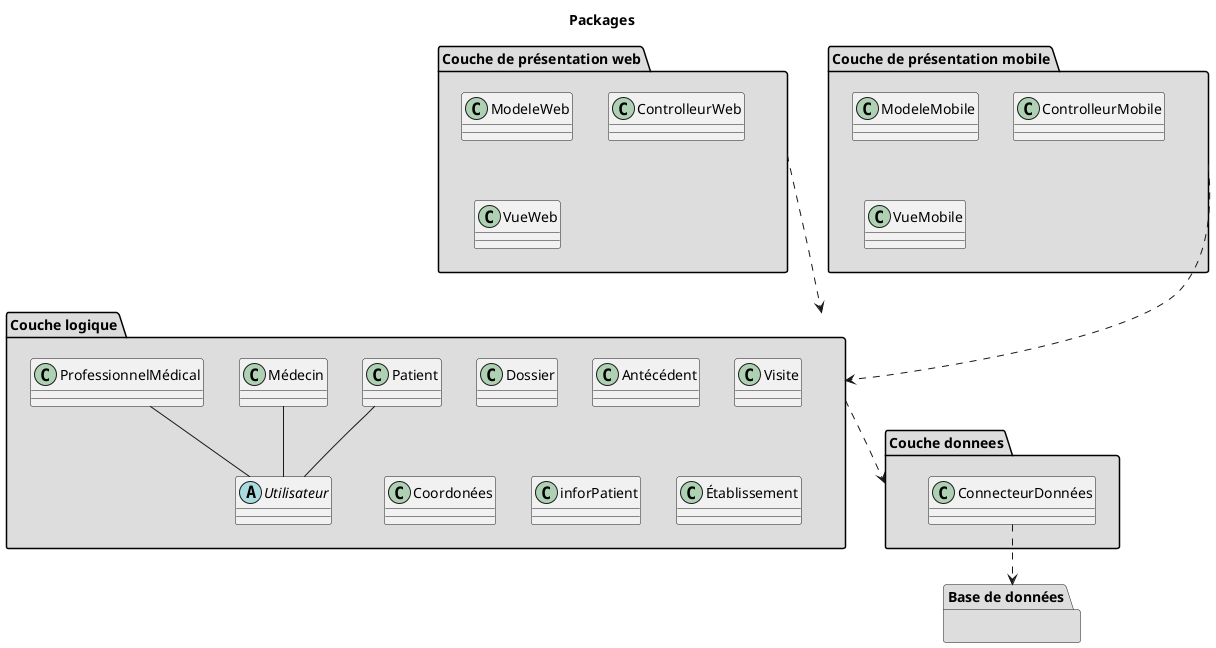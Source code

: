 @startuml

title Packages

package "Couche de présentation web" #DDDDDD {
  class ModeleWeb {}
  class ControlleurWeb{}
  class VueWeb{}
}

package "Couche de présentation mobile" #DDDDDD {
  class ModeleMobile {}
  class ControlleurMobile{}
  class VueMobile{}
}

package "Couche logique" #DDDDDD  {
  class "Patient" {}
  class "Dossier" {}
  class "Antécédent" {}
  class "Visite" {}
  class "Médecin" {}
  class "Coordonées" {}
  class "ProfessionnelMédical" {}
  class "inforPatient" {}
  abstract "Utilisateur" {}
  class "Établissement" {}
}

package "Couche donnees"  #DDDDDD  {
  class "ConnecteurDonnées" {}
}

package "Base de données"  #DDDDDD  {}

"Couche logique" ..> "Couche donnees"
"Couche de présentation web" ..> "Couche logique"
"ConnecteurDonnées" ..> "Base de données"
"Couche de présentation mobile" ..> "Couche logique"
"Patient" -- "Utilisateur"
"Médecin" -- "Utilisateur"
"ProfessionnelMédical" -- "Utilisateur"

@enduml
